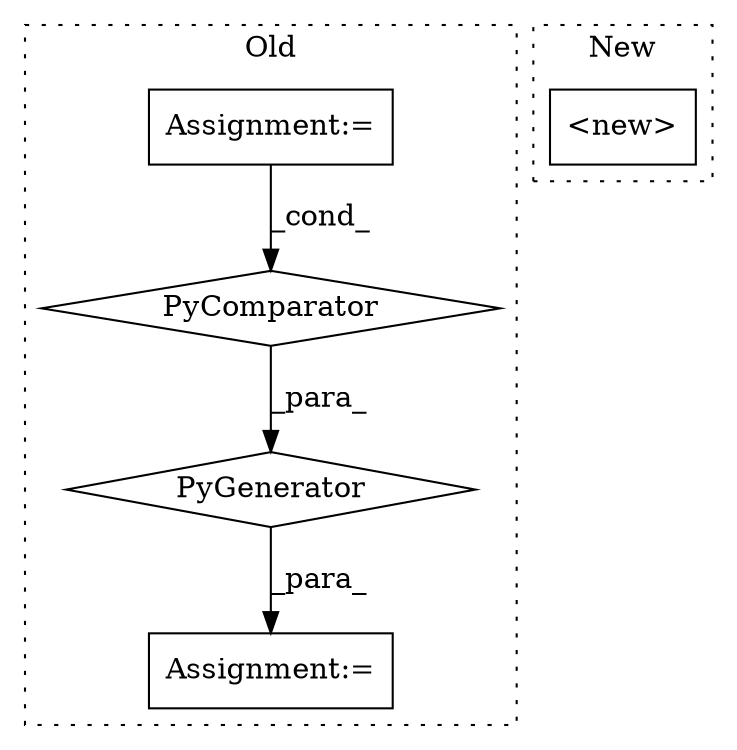 digraph G {
subgraph cluster0 {
1 [label="PyGenerator" a="107" s="1183" l="135" shape="diamond"];
3 [label="PyComparator" a="113" s="1276" l="36" shape="diamond"];
4 [label="Assignment:=" a="7" s="842" l="12" shape="box"];
5 [label="Assignment:=" a="7" s="1020" l="1" shape="box"];
label = "Old";
style="dotted";
}
subgraph cluster1 {
2 [label="<new>" a="14" s="780" l="13" shape="box"];
label = "New";
style="dotted";
}
1 -> 5 [label="_para_"];
3 -> 1 [label="_para_"];
4 -> 3 [label="_cond_"];
}